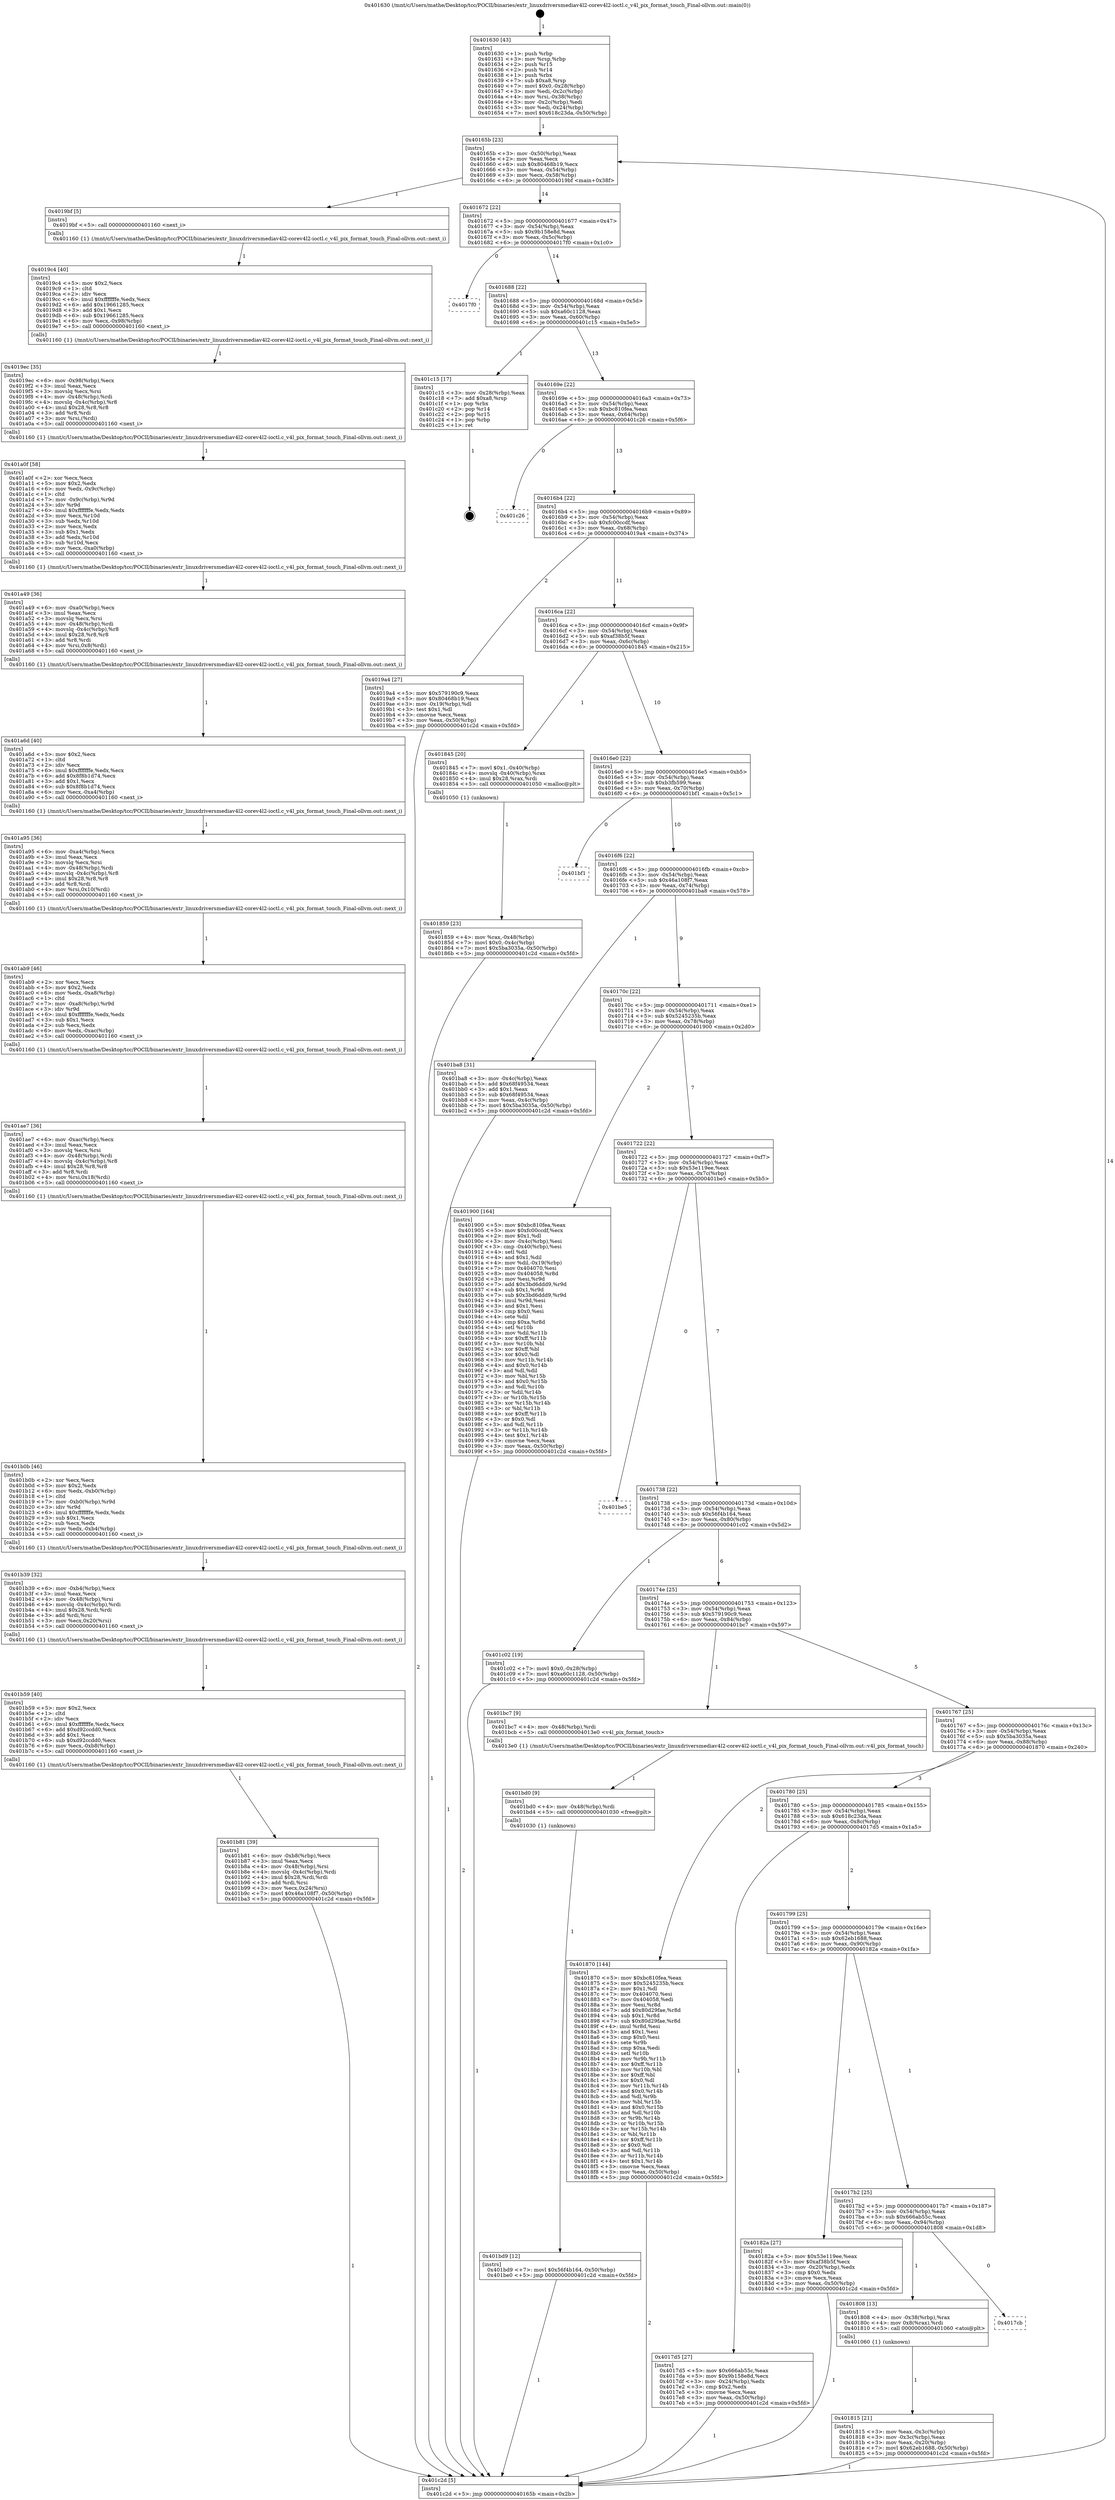 digraph "0x401630" {
  label = "0x401630 (/mnt/c/Users/mathe/Desktop/tcc/POCII/binaries/extr_linuxdriversmediav4l2-corev4l2-ioctl.c_v4l_pix_format_touch_Final-ollvm.out::main(0))"
  labelloc = "t"
  node[shape=record]

  Entry [label="",width=0.3,height=0.3,shape=circle,fillcolor=black,style=filled]
  "0x40165b" [label="{
     0x40165b [23]\l
     | [instrs]\l
     &nbsp;&nbsp;0x40165b \<+3\>: mov -0x50(%rbp),%eax\l
     &nbsp;&nbsp;0x40165e \<+2\>: mov %eax,%ecx\l
     &nbsp;&nbsp;0x401660 \<+6\>: sub $0x80468b19,%ecx\l
     &nbsp;&nbsp;0x401666 \<+3\>: mov %eax,-0x54(%rbp)\l
     &nbsp;&nbsp;0x401669 \<+3\>: mov %ecx,-0x58(%rbp)\l
     &nbsp;&nbsp;0x40166c \<+6\>: je 00000000004019bf \<main+0x38f\>\l
  }"]
  "0x4019bf" [label="{
     0x4019bf [5]\l
     | [instrs]\l
     &nbsp;&nbsp;0x4019bf \<+5\>: call 0000000000401160 \<next_i\>\l
     | [calls]\l
     &nbsp;&nbsp;0x401160 \{1\} (/mnt/c/Users/mathe/Desktop/tcc/POCII/binaries/extr_linuxdriversmediav4l2-corev4l2-ioctl.c_v4l_pix_format_touch_Final-ollvm.out::next_i)\l
  }"]
  "0x401672" [label="{
     0x401672 [22]\l
     | [instrs]\l
     &nbsp;&nbsp;0x401672 \<+5\>: jmp 0000000000401677 \<main+0x47\>\l
     &nbsp;&nbsp;0x401677 \<+3\>: mov -0x54(%rbp),%eax\l
     &nbsp;&nbsp;0x40167a \<+5\>: sub $0x9b158e8d,%eax\l
     &nbsp;&nbsp;0x40167f \<+3\>: mov %eax,-0x5c(%rbp)\l
     &nbsp;&nbsp;0x401682 \<+6\>: je 00000000004017f0 \<main+0x1c0\>\l
  }"]
  Exit [label="",width=0.3,height=0.3,shape=circle,fillcolor=black,style=filled,peripheries=2]
  "0x4017f0" [label="{
     0x4017f0\l
  }", style=dashed]
  "0x401688" [label="{
     0x401688 [22]\l
     | [instrs]\l
     &nbsp;&nbsp;0x401688 \<+5\>: jmp 000000000040168d \<main+0x5d\>\l
     &nbsp;&nbsp;0x40168d \<+3\>: mov -0x54(%rbp),%eax\l
     &nbsp;&nbsp;0x401690 \<+5\>: sub $0xa60c1128,%eax\l
     &nbsp;&nbsp;0x401695 \<+3\>: mov %eax,-0x60(%rbp)\l
     &nbsp;&nbsp;0x401698 \<+6\>: je 0000000000401c15 \<main+0x5e5\>\l
  }"]
  "0x401bd9" [label="{
     0x401bd9 [12]\l
     | [instrs]\l
     &nbsp;&nbsp;0x401bd9 \<+7\>: movl $0x56f4b164,-0x50(%rbp)\l
     &nbsp;&nbsp;0x401be0 \<+5\>: jmp 0000000000401c2d \<main+0x5fd\>\l
  }"]
  "0x401c15" [label="{
     0x401c15 [17]\l
     | [instrs]\l
     &nbsp;&nbsp;0x401c15 \<+3\>: mov -0x28(%rbp),%eax\l
     &nbsp;&nbsp;0x401c18 \<+7\>: add $0xa8,%rsp\l
     &nbsp;&nbsp;0x401c1f \<+1\>: pop %rbx\l
     &nbsp;&nbsp;0x401c20 \<+2\>: pop %r14\l
     &nbsp;&nbsp;0x401c22 \<+2\>: pop %r15\l
     &nbsp;&nbsp;0x401c24 \<+1\>: pop %rbp\l
     &nbsp;&nbsp;0x401c25 \<+1\>: ret\l
  }"]
  "0x40169e" [label="{
     0x40169e [22]\l
     | [instrs]\l
     &nbsp;&nbsp;0x40169e \<+5\>: jmp 00000000004016a3 \<main+0x73\>\l
     &nbsp;&nbsp;0x4016a3 \<+3\>: mov -0x54(%rbp),%eax\l
     &nbsp;&nbsp;0x4016a6 \<+5\>: sub $0xbc810fea,%eax\l
     &nbsp;&nbsp;0x4016ab \<+3\>: mov %eax,-0x64(%rbp)\l
     &nbsp;&nbsp;0x4016ae \<+6\>: je 0000000000401c26 \<main+0x5f6\>\l
  }"]
  "0x401bd0" [label="{
     0x401bd0 [9]\l
     | [instrs]\l
     &nbsp;&nbsp;0x401bd0 \<+4\>: mov -0x48(%rbp),%rdi\l
     &nbsp;&nbsp;0x401bd4 \<+5\>: call 0000000000401030 \<free@plt\>\l
     | [calls]\l
     &nbsp;&nbsp;0x401030 \{1\} (unknown)\l
  }"]
  "0x401c26" [label="{
     0x401c26\l
  }", style=dashed]
  "0x4016b4" [label="{
     0x4016b4 [22]\l
     | [instrs]\l
     &nbsp;&nbsp;0x4016b4 \<+5\>: jmp 00000000004016b9 \<main+0x89\>\l
     &nbsp;&nbsp;0x4016b9 \<+3\>: mov -0x54(%rbp),%eax\l
     &nbsp;&nbsp;0x4016bc \<+5\>: sub $0xfc00ccdf,%eax\l
     &nbsp;&nbsp;0x4016c1 \<+3\>: mov %eax,-0x68(%rbp)\l
     &nbsp;&nbsp;0x4016c4 \<+6\>: je 00000000004019a4 \<main+0x374\>\l
  }"]
  "0x401b81" [label="{
     0x401b81 [39]\l
     | [instrs]\l
     &nbsp;&nbsp;0x401b81 \<+6\>: mov -0xb8(%rbp),%ecx\l
     &nbsp;&nbsp;0x401b87 \<+3\>: imul %eax,%ecx\l
     &nbsp;&nbsp;0x401b8a \<+4\>: mov -0x48(%rbp),%rsi\l
     &nbsp;&nbsp;0x401b8e \<+4\>: movslq -0x4c(%rbp),%rdi\l
     &nbsp;&nbsp;0x401b92 \<+4\>: imul $0x28,%rdi,%rdi\l
     &nbsp;&nbsp;0x401b96 \<+3\>: add %rdi,%rsi\l
     &nbsp;&nbsp;0x401b99 \<+3\>: mov %ecx,0x24(%rsi)\l
     &nbsp;&nbsp;0x401b9c \<+7\>: movl $0x46a108f7,-0x50(%rbp)\l
     &nbsp;&nbsp;0x401ba3 \<+5\>: jmp 0000000000401c2d \<main+0x5fd\>\l
  }"]
  "0x4019a4" [label="{
     0x4019a4 [27]\l
     | [instrs]\l
     &nbsp;&nbsp;0x4019a4 \<+5\>: mov $0x579190c9,%eax\l
     &nbsp;&nbsp;0x4019a9 \<+5\>: mov $0x80468b19,%ecx\l
     &nbsp;&nbsp;0x4019ae \<+3\>: mov -0x19(%rbp),%dl\l
     &nbsp;&nbsp;0x4019b1 \<+3\>: test $0x1,%dl\l
     &nbsp;&nbsp;0x4019b4 \<+3\>: cmovne %ecx,%eax\l
     &nbsp;&nbsp;0x4019b7 \<+3\>: mov %eax,-0x50(%rbp)\l
     &nbsp;&nbsp;0x4019ba \<+5\>: jmp 0000000000401c2d \<main+0x5fd\>\l
  }"]
  "0x4016ca" [label="{
     0x4016ca [22]\l
     | [instrs]\l
     &nbsp;&nbsp;0x4016ca \<+5\>: jmp 00000000004016cf \<main+0x9f\>\l
     &nbsp;&nbsp;0x4016cf \<+3\>: mov -0x54(%rbp),%eax\l
     &nbsp;&nbsp;0x4016d2 \<+5\>: sub $0xaf38b5f,%eax\l
     &nbsp;&nbsp;0x4016d7 \<+3\>: mov %eax,-0x6c(%rbp)\l
     &nbsp;&nbsp;0x4016da \<+6\>: je 0000000000401845 \<main+0x215\>\l
  }"]
  "0x401b59" [label="{
     0x401b59 [40]\l
     | [instrs]\l
     &nbsp;&nbsp;0x401b59 \<+5\>: mov $0x2,%ecx\l
     &nbsp;&nbsp;0x401b5e \<+1\>: cltd\l
     &nbsp;&nbsp;0x401b5f \<+2\>: idiv %ecx\l
     &nbsp;&nbsp;0x401b61 \<+6\>: imul $0xfffffffe,%edx,%ecx\l
     &nbsp;&nbsp;0x401b67 \<+6\>: add $0xd92ccdd0,%ecx\l
     &nbsp;&nbsp;0x401b6d \<+3\>: add $0x1,%ecx\l
     &nbsp;&nbsp;0x401b70 \<+6\>: sub $0xd92ccdd0,%ecx\l
     &nbsp;&nbsp;0x401b76 \<+6\>: mov %ecx,-0xb8(%rbp)\l
     &nbsp;&nbsp;0x401b7c \<+5\>: call 0000000000401160 \<next_i\>\l
     | [calls]\l
     &nbsp;&nbsp;0x401160 \{1\} (/mnt/c/Users/mathe/Desktop/tcc/POCII/binaries/extr_linuxdriversmediav4l2-corev4l2-ioctl.c_v4l_pix_format_touch_Final-ollvm.out::next_i)\l
  }"]
  "0x401845" [label="{
     0x401845 [20]\l
     | [instrs]\l
     &nbsp;&nbsp;0x401845 \<+7\>: movl $0x1,-0x40(%rbp)\l
     &nbsp;&nbsp;0x40184c \<+4\>: movslq -0x40(%rbp),%rax\l
     &nbsp;&nbsp;0x401850 \<+4\>: imul $0x28,%rax,%rdi\l
     &nbsp;&nbsp;0x401854 \<+5\>: call 0000000000401050 \<malloc@plt\>\l
     | [calls]\l
     &nbsp;&nbsp;0x401050 \{1\} (unknown)\l
  }"]
  "0x4016e0" [label="{
     0x4016e0 [22]\l
     | [instrs]\l
     &nbsp;&nbsp;0x4016e0 \<+5\>: jmp 00000000004016e5 \<main+0xb5\>\l
     &nbsp;&nbsp;0x4016e5 \<+3\>: mov -0x54(%rbp),%eax\l
     &nbsp;&nbsp;0x4016e8 \<+5\>: sub $0xb3fb599,%eax\l
     &nbsp;&nbsp;0x4016ed \<+3\>: mov %eax,-0x70(%rbp)\l
     &nbsp;&nbsp;0x4016f0 \<+6\>: je 0000000000401bf1 \<main+0x5c1\>\l
  }"]
  "0x401b39" [label="{
     0x401b39 [32]\l
     | [instrs]\l
     &nbsp;&nbsp;0x401b39 \<+6\>: mov -0xb4(%rbp),%ecx\l
     &nbsp;&nbsp;0x401b3f \<+3\>: imul %eax,%ecx\l
     &nbsp;&nbsp;0x401b42 \<+4\>: mov -0x48(%rbp),%rsi\l
     &nbsp;&nbsp;0x401b46 \<+4\>: movslq -0x4c(%rbp),%rdi\l
     &nbsp;&nbsp;0x401b4a \<+4\>: imul $0x28,%rdi,%rdi\l
     &nbsp;&nbsp;0x401b4e \<+3\>: add %rdi,%rsi\l
     &nbsp;&nbsp;0x401b51 \<+3\>: mov %ecx,0x20(%rsi)\l
     &nbsp;&nbsp;0x401b54 \<+5\>: call 0000000000401160 \<next_i\>\l
     | [calls]\l
     &nbsp;&nbsp;0x401160 \{1\} (/mnt/c/Users/mathe/Desktop/tcc/POCII/binaries/extr_linuxdriversmediav4l2-corev4l2-ioctl.c_v4l_pix_format_touch_Final-ollvm.out::next_i)\l
  }"]
  "0x401bf1" [label="{
     0x401bf1\l
  }", style=dashed]
  "0x4016f6" [label="{
     0x4016f6 [22]\l
     | [instrs]\l
     &nbsp;&nbsp;0x4016f6 \<+5\>: jmp 00000000004016fb \<main+0xcb\>\l
     &nbsp;&nbsp;0x4016fb \<+3\>: mov -0x54(%rbp),%eax\l
     &nbsp;&nbsp;0x4016fe \<+5\>: sub $0x46a108f7,%eax\l
     &nbsp;&nbsp;0x401703 \<+3\>: mov %eax,-0x74(%rbp)\l
     &nbsp;&nbsp;0x401706 \<+6\>: je 0000000000401ba8 \<main+0x578\>\l
  }"]
  "0x401b0b" [label="{
     0x401b0b [46]\l
     | [instrs]\l
     &nbsp;&nbsp;0x401b0b \<+2\>: xor %ecx,%ecx\l
     &nbsp;&nbsp;0x401b0d \<+5\>: mov $0x2,%edx\l
     &nbsp;&nbsp;0x401b12 \<+6\>: mov %edx,-0xb0(%rbp)\l
     &nbsp;&nbsp;0x401b18 \<+1\>: cltd\l
     &nbsp;&nbsp;0x401b19 \<+7\>: mov -0xb0(%rbp),%r9d\l
     &nbsp;&nbsp;0x401b20 \<+3\>: idiv %r9d\l
     &nbsp;&nbsp;0x401b23 \<+6\>: imul $0xfffffffe,%edx,%edx\l
     &nbsp;&nbsp;0x401b29 \<+3\>: sub $0x1,%ecx\l
     &nbsp;&nbsp;0x401b2c \<+2\>: sub %ecx,%edx\l
     &nbsp;&nbsp;0x401b2e \<+6\>: mov %edx,-0xb4(%rbp)\l
     &nbsp;&nbsp;0x401b34 \<+5\>: call 0000000000401160 \<next_i\>\l
     | [calls]\l
     &nbsp;&nbsp;0x401160 \{1\} (/mnt/c/Users/mathe/Desktop/tcc/POCII/binaries/extr_linuxdriversmediav4l2-corev4l2-ioctl.c_v4l_pix_format_touch_Final-ollvm.out::next_i)\l
  }"]
  "0x401ba8" [label="{
     0x401ba8 [31]\l
     | [instrs]\l
     &nbsp;&nbsp;0x401ba8 \<+3\>: mov -0x4c(%rbp),%eax\l
     &nbsp;&nbsp;0x401bab \<+5\>: add $0x68f49534,%eax\l
     &nbsp;&nbsp;0x401bb0 \<+3\>: add $0x1,%eax\l
     &nbsp;&nbsp;0x401bb3 \<+5\>: sub $0x68f49534,%eax\l
     &nbsp;&nbsp;0x401bb8 \<+3\>: mov %eax,-0x4c(%rbp)\l
     &nbsp;&nbsp;0x401bbb \<+7\>: movl $0x5ba3035a,-0x50(%rbp)\l
     &nbsp;&nbsp;0x401bc2 \<+5\>: jmp 0000000000401c2d \<main+0x5fd\>\l
  }"]
  "0x40170c" [label="{
     0x40170c [22]\l
     | [instrs]\l
     &nbsp;&nbsp;0x40170c \<+5\>: jmp 0000000000401711 \<main+0xe1\>\l
     &nbsp;&nbsp;0x401711 \<+3\>: mov -0x54(%rbp),%eax\l
     &nbsp;&nbsp;0x401714 \<+5\>: sub $0x5245235b,%eax\l
     &nbsp;&nbsp;0x401719 \<+3\>: mov %eax,-0x78(%rbp)\l
     &nbsp;&nbsp;0x40171c \<+6\>: je 0000000000401900 \<main+0x2d0\>\l
  }"]
  "0x401ae7" [label="{
     0x401ae7 [36]\l
     | [instrs]\l
     &nbsp;&nbsp;0x401ae7 \<+6\>: mov -0xac(%rbp),%ecx\l
     &nbsp;&nbsp;0x401aed \<+3\>: imul %eax,%ecx\l
     &nbsp;&nbsp;0x401af0 \<+3\>: movslq %ecx,%rsi\l
     &nbsp;&nbsp;0x401af3 \<+4\>: mov -0x48(%rbp),%rdi\l
     &nbsp;&nbsp;0x401af7 \<+4\>: movslq -0x4c(%rbp),%r8\l
     &nbsp;&nbsp;0x401afb \<+4\>: imul $0x28,%r8,%r8\l
     &nbsp;&nbsp;0x401aff \<+3\>: add %r8,%rdi\l
     &nbsp;&nbsp;0x401b02 \<+4\>: mov %rsi,0x18(%rdi)\l
     &nbsp;&nbsp;0x401b06 \<+5\>: call 0000000000401160 \<next_i\>\l
     | [calls]\l
     &nbsp;&nbsp;0x401160 \{1\} (/mnt/c/Users/mathe/Desktop/tcc/POCII/binaries/extr_linuxdriversmediav4l2-corev4l2-ioctl.c_v4l_pix_format_touch_Final-ollvm.out::next_i)\l
  }"]
  "0x401900" [label="{
     0x401900 [164]\l
     | [instrs]\l
     &nbsp;&nbsp;0x401900 \<+5\>: mov $0xbc810fea,%eax\l
     &nbsp;&nbsp;0x401905 \<+5\>: mov $0xfc00ccdf,%ecx\l
     &nbsp;&nbsp;0x40190a \<+2\>: mov $0x1,%dl\l
     &nbsp;&nbsp;0x40190c \<+3\>: mov -0x4c(%rbp),%esi\l
     &nbsp;&nbsp;0x40190f \<+3\>: cmp -0x40(%rbp),%esi\l
     &nbsp;&nbsp;0x401912 \<+4\>: setl %dil\l
     &nbsp;&nbsp;0x401916 \<+4\>: and $0x1,%dil\l
     &nbsp;&nbsp;0x40191a \<+4\>: mov %dil,-0x19(%rbp)\l
     &nbsp;&nbsp;0x40191e \<+7\>: mov 0x404070,%esi\l
     &nbsp;&nbsp;0x401925 \<+8\>: mov 0x404058,%r8d\l
     &nbsp;&nbsp;0x40192d \<+3\>: mov %esi,%r9d\l
     &nbsp;&nbsp;0x401930 \<+7\>: add $0x3bd6ddd9,%r9d\l
     &nbsp;&nbsp;0x401937 \<+4\>: sub $0x1,%r9d\l
     &nbsp;&nbsp;0x40193b \<+7\>: sub $0x3bd6ddd9,%r9d\l
     &nbsp;&nbsp;0x401942 \<+4\>: imul %r9d,%esi\l
     &nbsp;&nbsp;0x401946 \<+3\>: and $0x1,%esi\l
     &nbsp;&nbsp;0x401949 \<+3\>: cmp $0x0,%esi\l
     &nbsp;&nbsp;0x40194c \<+4\>: sete %dil\l
     &nbsp;&nbsp;0x401950 \<+4\>: cmp $0xa,%r8d\l
     &nbsp;&nbsp;0x401954 \<+4\>: setl %r10b\l
     &nbsp;&nbsp;0x401958 \<+3\>: mov %dil,%r11b\l
     &nbsp;&nbsp;0x40195b \<+4\>: xor $0xff,%r11b\l
     &nbsp;&nbsp;0x40195f \<+3\>: mov %r10b,%bl\l
     &nbsp;&nbsp;0x401962 \<+3\>: xor $0xff,%bl\l
     &nbsp;&nbsp;0x401965 \<+3\>: xor $0x0,%dl\l
     &nbsp;&nbsp;0x401968 \<+3\>: mov %r11b,%r14b\l
     &nbsp;&nbsp;0x40196b \<+4\>: and $0x0,%r14b\l
     &nbsp;&nbsp;0x40196f \<+3\>: and %dl,%dil\l
     &nbsp;&nbsp;0x401972 \<+3\>: mov %bl,%r15b\l
     &nbsp;&nbsp;0x401975 \<+4\>: and $0x0,%r15b\l
     &nbsp;&nbsp;0x401979 \<+3\>: and %dl,%r10b\l
     &nbsp;&nbsp;0x40197c \<+3\>: or %dil,%r14b\l
     &nbsp;&nbsp;0x40197f \<+3\>: or %r10b,%r15b\l
     &nbsp;&nbsp;0x401982 \<+3\>: xor %r15b,%r14b\l
     &nbsp;&nbsp;0x401985 \<+3\>: or %bl,%r11b\l
     &nbsp;&nbsp;0x401988 \<+4\>: xor $0xff,%r11b\l
     &nbsp;&nbsp;0x40198c \<+3\>: or $0x0,%dl\l
     &nbsp;&nbsp;0x40198f \<+3\>: and %dl,%r11b\l
     &nbsp;&nbsp;0x401992 \<+3\>: or %r11b,%r14b\l
     &nbsp;&nbsp;0x401995 \<+4\>: test $0x1,%r14b\l
     &nbsp;&nbsp;0x401999 \<+3\>: cmovne %ecx,%eax\l
     &nbsp;&nbsp;0x40199c \<+3\>: mov %eax,-0x50(%rbp)\l
     &nbsp;&nbsp;0x40199f \<+5\>: jmp 0000000000401c2d \<main+0x5fd\>\l
  }"]
  "0x401722" [label="{
     0x401722 [22]\l
     | [instrs]\l
     &nbsp;&nbsp;0x401722 \<+5\>: jmp 0000000000401727 \<main+0xf7\>\l
     &nbsp;&nbsp;0x401727 \<+3\>: mov -0x54(%rbp),%eax\l
     &nbsp;&nbsp;0x40172a \<+5\>: sub $0x53e119ee,%eax\l
     &nbsp;&nbsp;0x40172f \<+3\>: mov %eax,-0x7c(%rbp)\l
     &nbsp;&nbsp;0x401732 \<+6\>: je 0000000000401be5 \<main+0x5b5\>\l
  }"]
  "0x401ab9" [label="{
     0x401ab9 [46]\l
     | [instrs]\l
     &nbsp;&nbsp;0x401ab9 \<+2\>: xor %ecx,%ecx\l
     &nbsp;&nbsp;0x401abb \<+5\>: mov $0x2,%edx\l
     &nbsp;&nbsp;0x401ac0 \<+6\>: mov %edx,-0xa8(%rbp)\l
     &nbsp;&nbsp;0x401ac6 \<+1\>: cltd\l
     &nbsp;&nbsp;0x401ac7 \<+7\>: mov -0xa8(%rbp),%r9d\l
     &nbsp;&nbsp;0x401ace \<+3\>: idiv %r9d\l
     &nbsp;&nbsp;0x401ad1 \<+6\>: imul $0xfffffffe,%edx,%edx\l
     &nbsp;&nbsp;0x401ad7 \<+3\>: sub $0x1,%ecx\l
     &nbsp;&nbsp;0x401ada \<+2\>: sub %ecx,%edx\l
     &nbsp;&nbsp;0x401adc \<+6\>: mov %edx,-0xac(%rbp)\l
     &nbsp;&nbsp;0x401ae2 \<+5\>: call 0000000000401160 \<next_i\>\l
     | [calls]\l
     &nbsp;&nbsp;0x401160 \{1\} (/mnt/c/Users/mathe/Desktop/tcc/POCII/binaries/extr_linuxdriversmediav4l2-corev4l2-ioctl.c_v4l_pix_format_touch_Final-ollvm.out::next_i)\l
  }"]
  "0x401be5" [label="{
     0x401be5\l
  }", style=dashed]
  "0x401738" [label="{
     0x401738 [22]\l
     | [instrs]\l
     &nbsp;&nbsp;0x401738 \<+5\>: jmp 000000000040173d \<main+0x10d\>\l
     &nbsp;&nbsp;0x40173d \<+3\>: mov -0x54(%rbp),%eax\l
     &nbsp;&nbsp;0x401740 \<+5\>: sub $0x56f4b164,%eax\l
     &nbsp;&nbsp;0x401745 \<+3\>: mov %eax,-0x80(%rbp)\l
     &nbsp;&nbsp;0x401748 \<+6\>: je 0000000000401c02 \<main+0x5d2\>\l
  }"]
  "0x401a95" [label="{
     0x401a95 [36]\l
     | [instrs]\l
     &nbsp;&nbsp;0x401a95 \<+6\>: mov -0xa4(%rbp),%ecx\l
     &nbsp;&nbsp;0x401a9b \<+3\>: imul %eax,%ecx\l
     &nbsp;&nbsp;0x401a9e \<+3\>: movslq %ecx,%rsi\l
     &nbsp;&nbsp;0x401aa1 \<+4\>: mov -0x48(%rbp),%rdi\l
     &nbsp;&nbsp;0x401aa5 \<+4\>: movslq -0x4c(%rbp),%r8\l
     &nbsp;&nbsp;0x401aa9 \<+4\>: imul $0x28,%r8,%r8\l
     &nbsp;&nbsp;0x401aad \<+3\>: add %r8,%rdi\l
     &nbsp;&nbsp;0x401ab0 \<+4\>: mov %rsi,0x10(%rdi)\l
     &nbsp;&nbsp;0x401ab4 \<+5\>: call 0000000000401160 \<next_i\>\l
     | [calls]\l
     &nbsp;&nbsp;0x401160 \{1\} (/mnt/c/Users/mathe/Desktop/tcc/POCII/binaries/extr_linuxdriversmediav4l2-corev4l2-ioctl.c_v4l_pix_format_touch_Final-ollvm.out::next_i)\l
  }"]
  "0x401c02" [label="{
     0x401c02 [19]\l
     | [instrs]\l
     &nbsp;&nbsp;0x401c02 \<+7\>: movl $0x0,-0x28(%rbp)\l
     &nbsp;&nbsp;0x401c09 \<+7\>: movl $0xa60c1128,-0x50(%rbp)\l
     &nbsp;&nbsp;0x401c10 \<+5\>: jmp 0000000000401c2d \<main+0x5fd\>\l
  }"]
  "0x40174e" [label="{
     0x40174e [25]\l
     | [instrs]\l
     &nbsp;&nbsp;0x40174e \<+5\>: jmp 0000000000401753 \<main+0x123\>\l
     &nbsp;&nbsp;0x401753 \<+3\>: mov -0x54(%rbp),%eax\l
     &nbsp;&nbsp;0x401756 \<+5\>: sub $0x579190c9,%eax\l
     &nbsp;&nbsp;0x40175b \<+6\>: mov %eax,-0x84(%rbp)\l
     &nbsp;&nbsp;0x401761 \<+6\>: je 0000000000401bc7 \<main+0x597\>\l
  }"]
  "0x401a6d" [label="{
     0x401a6d [40]\l
     | [instrs]\l
     &nbsp;&nbsp;0x401a6d \<+5\>: mov $0x2,%ecx\l
     &nbsp;&nbsp;0x401a72 \<+1\>: cltd\l
     &nbsp;&nbsp;0x401a73 \<+2\>: idiv %ecx\l
     &nbsp;&nbsp;0x401a75 \<+6\>: imul $0xfffffffe,%edx,%ecx\l
     &nbsp;&nbsp;0x401a7b \<+6\>: add $0x8f8b1d74,%ecx\l
     &nbsp;&nbsp;0x401a81 \<+3\>: add $0x1,%ecx\l
     &nbsp;&nbsp;0x401a84 \<+6\>: sub $0x8f8b1d74,%ecx\l
     &nbsp;&nbsp;0x401a8a \<+6\>: mov %ecx,-0xa4(%rbp)\l
     &nbsp;&nbsp;0x401a90 \<+5\>: call 0000000000401160 \<next_i\>\l
     | [calls]\l
     &nbsp;&nbsp;0x401160 \{1\} (/mnt/c/Users/mathe/Desktop/tcc/POCII/binaries/extr_linuxdriversmediav4l2-corev4l2-ioctl.c_v4l_pix_format_touch_Final-ollvm.out::next_i)\l
  }"]
  "0x401bc7" [label="{
     0x401bc7 [9]\l
     | [instrs]\l
     &nbsp;&nbsp;0x401bc7 \<+4\>: mov -0x48(%rbp),%rdi\l
     &nbsp;&nbsp;0x401bcb \<+5\>: call 00000000004013e0 \<v4l_pix_format_touch\>\l
     | [calls]\l
     &nbsp;&nbsp;0x4013e0 \{1\} (/mnt/c/Users/mathe/Desktop/tcc/POCII/binaries/extr_linuxdriversmediav4l2-corev4l2-ioctl.c_v4l_pix_format_touch_Final-ollvm.out::v4l_pix_format_touch)\l
  }"]
  "0x401767" [label="{
     0x401767 [25]\l
     | [instrs]\l
     &nbsp;&nbsp;0x401767 \<+5\>: jmp 000000000040176c \<main+0x13c\>\l
     &nbsp;&nbsp;0x40176c \<+3\>: mov -0x54(%rbp),%eax\l
     &nbsp;&nbsp;0x40176f \<+5\>: sub $0x5ba3035a,%eax\l
     &nbsp;&nbsp;0x401774 \<+6\>: mov %eax,-0x88(%rbp)\l
     &nbsp;&nbsp;0x40177a \<+6\>: je 0000000000401870 \<main+0x240\>\l
  }"]
  "0x401a49" [label="{
     0x401a49 [36]\l
     | [instrs]\l
     &nbsp;&nbsp;0x401a49 \<+6\>: mov -0xa0(%rbp),%ecx\l
     &nbsp;&nbsp;0x401a4f \<+3\>: imul %eax,%ecx\l
     &nbsp;&nbsp;0x401a52 \<+3\>: movslq %ecx,%rsi\l
     &nbsp;&nbsp;0x401a55 \<+4\>: mov -0x48(%rbp),%rdi\l
     &nbsp;&nbsp;0x401a59 \<+4\>: movslq -0x4c(%rbp),%r8\l
     &nbsp;&nbsp;0x401a5d \<+4\>: imul $0x28,%r8,%r8\l
     &nbsp;&nbsp;0x401a61 \<+3\>: add %r8,%rdi\l
     &nbsp;&nbsp;0x401a64 \<+4\>: mov %rsi,0x8(%rdi)\l
     &nbsp;&nbsp;0x401a68 \<+5\>: call 0000000000401160 \<next_i\>\l
     | [calls]\l
     &nbsp;&nbsp;0x401160 \{1\} (/mnt/c/Users/mathe/Desktop/tcc/POCII/binaries/extr_linuxdriversmediav4l2-corev4l2-ioctl.c_v4l_pix_format_touch_Final-ollvm.out::next_i)\l
  }"]
  "0x401870" [label="{
     0x401870 [144]\l
     | [instrs]\l
     &nbsp;&nbsp;0x401870 \<+5\>: mov $0xbc810fea,%eax\l
     &nbsp;&nbsp;0x401875 \<+5\>: mov $0x5245235b,%ecx\l
     &nbsp;&nbsp;0x40187a \<+2\>: mov $0x1,%dl\l
     &nbsp;&nbsp;0x40187c \<+7\>: mov 0x404070,%esi\l
     &nbsp;&nbsp;0x401883 \<+7\>: mov 0x404058,%edi\l
     &nbsp;&nbsp;0x40188a \<+3\>: mov %esi,%r8d\l
     &nbsp;&nbsp;0x40188d \<+7\>: add $0x80d29fae,%r8d\l
     &nbsp;&nbsp;0x401894 \<+4\>: sub $0x1,%r8d\l
     &nbsp;&nbsp;0x401898 \<+7\>: sub $0x80d29fae,%r8d\l
     &nbsp;&nbsp;0x40189f \<+4\>: imul %r8d,%esi\l
     &nbsp;&nbsp;0x4018a3 \<+3\>: and $0x1,%esi\l
     &nbsp;&nbsp;0x4018a6 \<+3\>: cmp $0x0,%esi\l
     &nbsp;&nbsp;0x4018a9 \<+4\>: sete %r9b\l
     &nbsp;&nbsp;0x4018ad \<+3\>: cmp $0xa,%edi\l
     &nbsp;&nbsp;0x4018b0 \<+4\>: setl %r10b\l
     &nbsp;&nbsp;0x4018b4 \<+3\>: mov %r9b,%r11b\l
     &nbsp;&nbsp;0x4018b7 \<+4\>: xor $0xff,%r11b\l
     &nbsp;&nbsp;0x4018bb \<+3\>: mov %r10b,%bl\l
     &nbsp;&nbsp;0x4018be \<+3\>: xor $0xff,%bl\l
     &nbsp;&nbsp;0x4018c1 \<+3\>: xor $0x0,%dl\l
     &nbsp;&nbsp;0x4018c4 \<+3\>: mov %r11b,%r14b\l
     &nbsp;&nbsp;0x4018c7 \<+4\>: and $0x0,%r14b\l
     &nbsp;&nbsp;0x4018cb \<+3\>: and %dl,%r9b\l
     &nbsp;&nbsp;0x4018ce \<+3\>: mov %bl,%r15b\l
     &nbsp;&nbsp;0x4018d1 \<+4\>: and $0x0,%r15b\l
     &nbsp;&nbsp;0x4018d5 \<+3\>: and %dl,%r10b\l
     &nbsp;&nbsp;0x4018d8 \<+3\>: or %r9b,%r14b\l
     &nbsp;&nbsp;0x4018db \<+3\>: or %r10b,%r15b\l
     &nbsp;&nbsp;0x4018de \<+3\>: xor %r15b,%r14b\l
     &nbsp;&nbsp;0x4018e1 \<+3\>: or %bl,%r11b\l
     &nbsp;&nbsp;0x4018e4 \<+4\>: xor $0xff,%r11b\l
     &nbsp;&nbsp;0x4018e8 \<+3\>: or $0x0,%dl\l
     &nbsp;&nbsp;0x4018eb \<+3\>: and %dl,%r11b\l
     &nbsp;&nbsp;0x4018ee \<+3\>: or %r11b,%r14b\l
     &nbsp;&nbsp;0x4018f1 \<+4\>: test $0x1,%r14b\l
     &nbsp;&nbsp;0x4018f5 \<+3\>: cmovne %ecx,%eax\l
     &nbsp;&nbsp;0x4018f8 \<+3\>: mov %eax,-0x50(%rbp)\l
     &nbsp;&nbsp;0x4018fb \<+5\>: jmp 0000000000401c2d \<main+0x5fd\>\l
  }"]
  "0x401780" [label="{
     0x401780 [25]\l
     | [instrs]\l
     &nbsp;&nbsp;0x401780 \<+5\>: jmp 0000000000401785 \<main+0x155\>\l
     &nbsp;&nbsp;0x401785 \<+3\>: mov -0x54(%rbp),%eax\l
     &nbsp;&nbsp;0x401788 \<+5\>: sub $0x618c23da,%eax\l
     &nbsp;&nbsp;0x40178d \<+6\>: mov %eax,-0x8c(%rbp)\l
     &nbsp;&nbsp;0x401793 \<+6\>: je 00000000004017d5 \<main+0x1a5\>\l
  }"]
  "0x401a0f" [label="{
     0x401a0f [58]\l
     | [instrs]\l
     &nbsp;&nbsp;0x401a0f \<+2\>: xor %ecx,%ecx\l
     &nbsp;&nbsp;0x401a11 \<+5\>: mov $0x2,%edx\l
     &nbsp;&nbsp;0x401a16 \<+6\>: mov %edx,-0x9c(%rbp)\l
     &nbsp;&nbsp;0x401a1c \<+1\>: cltd\l
     &nbsp;&nbsp;0x401a1d \<+7\>: mov -0x9c(%rbp),%r9d\l
     &nbsp;&nbsp;0x401a24 \<+3\>: idiv %r9d\l
     &nbsp;&nbsp;0x401a27 \<+6\>: imul $0xfffffffe,%edx,%edx\l
     &nbsp;&nbsp;0x401a2d \<+3\>: mov %ecx,%r10d\l
     &nbsp;&nbsp;0x401a30 \<+3\>: sub %edx,%r10d\l
     &nbsp;&nbsp;0x401a33 \<+2\>: mov %ecx,%edx\l
     &nbsp;&nbsp;0x401a35 \<+3\>: sub $0x1,%edx\l
     &nbsp;&nbsp;0x401a38 \<+3\>: add %edx,%r10d\l
     &nbsp;&nbsp;0x401a3b \<+3\>: sub %r10d,%ecx\l
     &nbsp;&nbsp;0x401a3e \<+6\>: mov %ecx,-0xa0(%rbp)\l
     &nbsp;&nbsp;0x401a44 \<+5\>: call 0000000000401160 \<next_i\>\l
     | [calls]\l
     &nbsp;&nbsp;0x401160 \{1\} (/mnt/c/Users/mathe/Desktop/tcc/POCII/binaries/extr_linuxdriversmediav4l2-corev4l2-ioctl.c_v4l_pix_format_touch_Final-ollvm.out::next_i)\l
  }"]
  "0x4017d5" [label="{
     0x4017d5 [27]\l
     | [instrs]\l
     &nbsp;&nbsp;0x4017d5 \<+5\>: mov $0x666ab55c,%eax\l
     &nbsp;&nbsp;0x4017da \<+5\>: mov $0x9b158e8d,%ecx\l
     &nbsp;&nbsp;0x4017df \<+3\>: mov -0x24(%rbp),%edx\l
     &nbsp;&nbsp;0x4017e2 \<+3\>: cmp $0x2,%edx\l
     &nbsp;&nbsp;0x4017e5 \<+3\>: cmovne %ecx,%eax\l
     &nbsp;&nbsp;0x4017e8 \<+3\>: mov %eax,-0x50(%rbp)\l
     &nbsp;&nbsp;0x4017eb \<+5\>: jmp 0000000000401c2d \<main+0x5fd\>\l
  }"]
  "0x401799" [label="{
     0x401799 [25]\l
     | [instrs]\l
     &nbsp;&nbsp;0x401799 \<+5\>: jmp 000000000040179e \<main+0x16e\>\l
     &nbsp;&nbsp;0x40179e \<+3\>: mov -0x54(%rbp),%eax\l
     &nbsp;&nbsp;0x4017a1 \<+5\>: sub $0x62eb1688,%eax\l
     &nbsp;&nbsp;0x4017a6 \<+6\>: mov %eax,-0x90(%rbp)\l
     &nbsp;&nbsp;0x4017ac \<+6\>: je 000000000040182a \<main+0x1fa\>\l
  }"]
  "0x401c2d" [label="{
     0x401c2d [5]\l
     | [instrs]\l
     &nbsp;&nbsp;0x401c2d \<+5\>: jmp 000000000040165b \<main+0x2b\>\l
  }"]
  "0x401630" [label="{
     0x401630 [43]\l
     | [instrs]\l
     &nbsp;&nbsp;0x401630 \<+1\>: push %rbp\l
     &nbsp;&nbsp;0x401631 \<+3\>: mov %rsp,%rbp\l
     &nbsp;&nbsp;0x401634 \<+2\>: push %r15\l
     &nbsp;&nbsp;0x401636 \<+2\>: push %r14\l
     &nbsp;&nbsp;0x401638 \<+1\>: push %rbx\l
     &nbsp;&nbsp;0x401639 \<+7\>: sub $0xa8,%rsp\l
     &nbsp;&nbsp;0x401640 \<+7\>: movl $0x0,-0x28(%rbp)\l
     &nbsp;&nbsp;0x401647 \<+3\>: mov %edi,-0x2c(%rbp)\l
     &nbsp;&nbsp;0x40164a \<+4\>: mov %rsi,-0x38(%rbp)\l
     &nbsp;&nbsp;0x40164e \<+3\>: mov -0x2c(%rbp),%edi\l
     &nbsp;&nbsp;0x401651 \<+3\>: mov %edi,-0x24(%rbp)\l
     &nbsp;&nbsp;0x401654 \<+7\>: movl $0x618c23da,-0x50(%rbp)\l
  }"]
  "0x4019ec" [label="{
     0x4019ec [35]\l
     | [instrs]\l
     &nbsp;&nbsp;0x4019ec \<+6\>: mov -0x98(%rbp),%ecx\l
     &nbsp;&nbsp;0x4019f2 \<+3\>: imul %eax,%ecx\l
     &nbsp;&nbsp;0x4019f5 \<+3\>: movslq %ecx,%rsi\l
     &nbsp;&nbsp;0x4019f8 \<+4\>: mov -0x48(%rbp),%rdi\l
     &nbsp;&nbsp;0x4019fc \<+4\>: movslq -0x4c(%rbp),%r8\l
     &nbsp;&nbsp;0x401a00 \<+4\>: imul $0x28,%r8,%r8\l
     &nbsp;&nbsp;0x401a04 \<+3\>: add %r8,%rdi\l
     &nbsp;&nbsp;0x401a07 \<+3\>: mov %rsi,(%rdi)\l
     &nbsp;&nbsp;0x401a0a \<+5\>: call 0000000000401160 \<next_i\>\l
     | [calls]\l
     &nbsp;&nbsp;0x401160 \{1\} (/mnt/c/Users/mathe/Desktop/tcc/POCII/binaries/extr_linuxdriversmediav4l2-corev4l2-ioctl.c_v4l_pix_format_touch_Final-ollvm.out::next_i)\l
  }"]
  "0x40182a" [label="{
     0x40182a [27]\l
     | [instrs]\l
     &nbsp;&nbsp;0x40182a \<+5\>: mov $0x53e119ee,%eax\l
     &nbsp;&nbsp;0x40182f \<+5\>: mov $0xaf38b5f,%ecx\l
     &nbsp;&nbsp;0x401834 \<+3\>: mov -0x20(%rbp),%edx\l
     &nbsp;&nbsp;0x401837 \<+3\>: cmp $0x0,%edx\l
     &nbsp;&nbsp;0x40183a \<+3\>: cmove %ecx,%eax\l
     &nbsp;&nbsp;0x40183d \<+3\>: mov %eax,-0x50(%rbp)\l
     &nbsp;&nbsp;0x401840 \<+5\>: jmp 0000000000401c2d \<main+0x5fd\>\l
  }"]
  "0x4017b2" [label="{
     0x4017b2 [25]\l
     | [instrs]\l
     &nbsp;&nbsp;0x4017b2 \<+5\>: jmp 00000000004017b7 \<main+0x187\>\l
     &nbsp;&nbsp;0x4017b7 \<+3\>: mov -0x54(%rbp),%eax\l
     &nbsp;&nbsp;0x4017ba \<+5\>: sub $0x666ab55c,%eax\l
     &nbsp;&nbsp;0x4017bf \<+6\>: mov %eax,-0x94(%rbp)\l
     &nbsp;&nbsp;0x4017c5 \<+6\>: je 0000000000401808 \<main+0x1d8\>\l
  }"]
  "0x4019c4" [label="{
     0x4019c4 [40]\l
     | [instrs]\l
     &nbsp;&nbsp;0x4019c4 \<+5\>: mov $0x2,%ecx\l
     &nbsp;&nbsp;0x4019c9 \<+1\>: cltd\l
     &nbsp;&nbsp;0x4019ca \<+2\>: idiv %ecx\l
     &nbsp;&nbsp;0x4019cc \<+6\>: imul $0xfffffffe,%edx,%ecx\l
     &nbsp;&nbsp;0x4019d2 \<+6\>: add $0x19661285,%ecx\l
     &nbsp;&nbsp;0x4019d8 \<+3\>: add $0x1,%ecx\l
     &nbsp;&nbsp;0x4019db \<+6\>: sub $0x19661285,%ecx\l
     &nbsp;&nbsp;0x4019e1 \<+6\>: mov %ecx,-0x98(%rbp)\l
     &nbsp;&nbsp;0x4019e7 \<+5\>: call 0000000000401160 \<next_i\>\l
     | [calls]\l
     &nbsp;&nbsp;0x401160 \{1\} (/mnt/c/Users/mathe/Desktop/tcc/POCII/binaries/extr_linuxdriversmediav4l2-corev4l2-ioctl.c_v4l_pix_format_touch_Final-ollvm.out::next_i)\l
  }"]
  "0x401808" [label="{
     0x401808 [13]\l
     | [instrs]\l
     &nbsp;&nbsp;0x401808 \<+4\>: mov -0x38(%rbp),%rax\l
     &nbsp;&nbsp;0x40180c \<+4\>: mov 0x8(%rax),%rdi\l
     &nbsp;&nbsp;0x401810 \<+5\>: call 0000000000401060 \<atoi@plt\>\l
     | [calls]\l
     &nbsp;&nbsp;0x401060 \{1\} (unknown)\l
  }"]
  "0x4017cb" [label="{
     0x4017cb\l
  }", style=dashed]
  "0x401815" [label="{
     0x401815 [21]\l
     | [instrs]\l
     &nbsp;&nbsp;0x401815 \<+3\>: mov %eax,-0x3c(%rbp)\l
     &nbsp;&nbsp;0x401818 \<+3\>: mov -0x3c(%rbp),%eax\l
     &nbsp;&nbsp;0x40181b \<+3\>: mov %eax,-0x20(%rbp)\l
     &nbsp;&nbsp;0x40181e \<+7\>: movl $0x62eb1688,-0x50(%rbp)\l
     &nbsp;&nbsp;0x401825 \<+5\>: jmp 0000000000401c2d \<main+0x5fd\>\l
  }"]
  "0x401859" [label="{
     0x401859 [23]\l
     | [instrs]\l
     &nbsp;&nbsp;0x401859 \<+4\>: mov %rax,-0x48(%rbp)\l
     &nbsp;&nbsp;0x40185d \<+7\>: movl $0x0,-0x4c(%rbp)\l
     &nbsp;&nbsp;0x401864 \<+7\>: movl $0x5ba3035a,-0x50(%rbp)\l
     &nbsp;&nbsp;0x40186b \<+5\>: jmp 0000000000401c2d \<main+0x5fd\>\l
  }"]
  Entry -> "0x401630" [label=" 1"]
  "0x40165b" -> "0x4019bf" [label=" 1"]
  "0x40165b" -> "0x401672" [label=" 14"]
  "0x401c15" -> Exit [label=" 1"]
  "0x401672" -> "0x4017f0" [label=" 0"]
  "0x401672" -> "0x401688" [label=" 14"]
  "0x401c02" -> "0x401c2d" [label=" 1"]
  "0x401688" -> "0x401c15" [label=" 1"]
  "0x401688" -> "0x40169e" [label=" 13"]
  "0x401bd9" -> "0x401c2d" [label=" 1"]
  "0x40169e" -> "0x401c26" [label=" 0"]
  "0x40169e" -> "0x4016b4" [label=" 13"]
  "0x401bd0" -> "0x401bd9" [label=" 1"]
  "0x4016b4" -> "0x4019a4" [label=" 2"]
  "0x4016b4" -> "0x4016ca" [label=" 11"]
  "0x401bc7" -> "0x401bd0" [label=" 1"]
  "0x4016ca" -> "0x401845" [label=" 1"]
  "0x4016ca" -> "0x4016e0" [label=" 10"]
  "0x401ba8" -> "0x401c2d" [label=" 1"]
  "0x4016e0" -> "0x401bf1" [label=" 0"]
  "0x4016e0" -> "0x4016f6" [label=" 10"]
  "0x401b81" -> "0x401c2d" [label=" 1"]
  "0x4016f6" -> "0x401ba8" [label=" 1"]
  "0x4016f6" -> "0x40170c" [label=" 9"]
  "0x401b59" -> "0x401b81" [label=" 1"]
  "0x40170c" -> "0x401900" [label=" 2"]
  "0x40170c" -> "0x401722" [label=" 7"]
  "0x401b39" -> "0x401b59" [label=" 1"]
  "0x401722" -> "0x401be5" [label=" 0"]
  "0x401722" -> "0x401738" [label=" 7"]
  "0x401b0b" -> "0x401b39" [label=" 1"]
  "0x401738" -> "0x401c02" [label=" 1"]
  "0x401738" -> "0x40174e" [label=" 6"]
  "0x401ae7" -> "0x401b0b" [label=" 1"]
  "0x40174e" -> "0x401bc7" [label=" 1"]
  "0x40174e" -> "0x401767" [label=" 5"]
  "0x401ab9" -> "0x401ae7" [label=" 1"]
  "0x401767" -> "0x401870" [label=" 2"]
  "0x401767" -> "0x401780" [label=" 3"]
  "0x401a95" -> "0x401ab9" [label=" 1"]
  "0x401780" -> "0x4017d5" [label=" 1"]
  "0x401780" -> "0x401799" [label=" 2"]
  "0x4017d5" -> "0x401c2d" [label=" 1"]
  "0x401630" -> "0x40165b" [label=" 1"]
  "0x401c2d" -> "0x40165b" [label=" 14"]
  "0x401a6d" -> "0x401a95" [label=" 1"]
  "0x401799" -> "0x40182a" [label=" 1"]
  "0x401799" -> "0x4017b2" [label=" 1"]
  "0x401a49" -> "0x401a6d" [label=" 1"]
  "0x4017b2" -> "0x401808" [label=" 1"]
  "0x4017b2" -> "0x4017cb" [label=" 0"]
  "0x401808" -> "0x401815" [label=" 1"]
  "0x401815" -> "0x401c2d" [label=" 1"]
  "0x40182a" -> "0x401c2d" [label=" 1"]
  "0x401845" -> "0x401859" [label=" 1"]
  "0x401859" -> "0x401c2d" [label=" 1"]
  "0x401870" -> "0x401c2d" [label=" 2"]
  "0x401900" -> "0x401c2d" [label=" 2"]
  "0x4019a4" -> "0x401c2d" [label=" 2"]
  "0x4019bf" -> "0x4019c4" [label=" 1"]
  "0x4019c4" -> "0x4019ec" [label=" 1"]
  "0x4019ec" -> "0x401a0f" [label=" 1"]
  "0x401a0f" -> "0x401a49" [label=" 1"]
}
